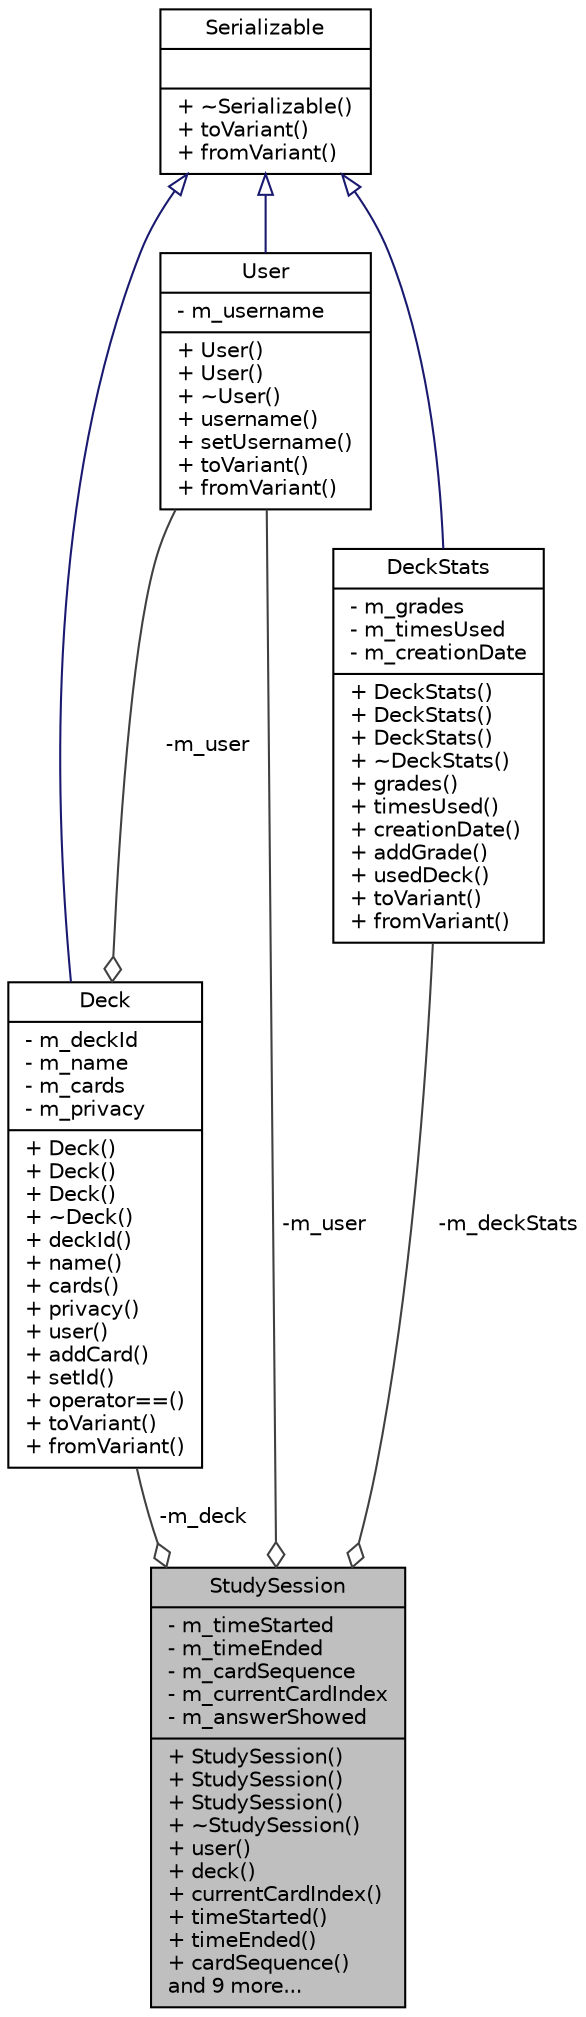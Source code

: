 digraph "StudySession"
{
 // LATEX_PDF_SIZE
  edge [fontname="Helvetica",fontsize="10",labelfontname="Helvetica",labelfontsize="10"];
  node [fontname="Helvetica",fontsize="10",shape=record];
  Node1 [label="{StudySession\n|- m_timeStarted\l- m_timeEnded\l- m_cardSequence\l- m_currentCardIndex\l- m_answerShowed\l|+ StudySession()\l+ StudySession()\l+ StudySession()\l+ ~StudySession()\l+ user()\l+ deck()\l+ currentCardIndex()\l+ timeStarted()\l+ timeEnded()\l+ cardSequence()\land 9 more...\l}",height=0.2,width=0.4,color="black", fillcolor="grey75", style="filled", fontcolor="black",tooltip=" "];
  Node2 -> Node1 [color="grey25",fontsize="10",style="solid",label=" -m_deck" ,arrowhead="odiamond"];
  Node2 [label="{Deck\n|- m_deckId\l- m_name\l- m_cards\l- m_privacy\l|+ Deck()\l+ Deck()\l+ Deck()\l+ ~Deck()\l+ deckId()\l+ name()\l+ cards()\l+ privacy()\l+ user()\l+ addCard()\l+ setId()\l+ operator==()\l+ toVariant()\l+ fromVariant()\l}",height=0.2,width=0.4,color="black", fillcolor="white", style="filled",URL="$classDeck.html",tooltip=" "];
  Node3 -> Node2 [dir="back",color="midnightblue",fontsize="10",style="solid",arrowtail="onormal"];
  Node3 [label="{Serializable\n||+ ~Serializable()\l+ toVariant()\l+ fromVariant()\l}",height=0.2,width=0.4,color="black", fillcolor="white", style="filled",URL="$classSerializable.html",tooltip=" "];
  Node4 -> Node2 [color="grey25",fontsize="10",style="solid",label=" -m_user" ,arrowhead="odiamond"];
  Node4 [label="{User\n|- m_username\l|+ User()\l+ User()\l+ ~User()\l+ username()\l+ setUsername()\l+ toVariant()\l+ fromVariant()\l}",height=0.2,width=0.4,color="black", fillcolor="white", style="filled",URL="$classUser.html",tooltip=" "];
  Node3 -> Node4 [dir="back",color="midnightblue",fontsize="10",style="solid",arrowtail="onormal"];
  Node4 -> Node1 [color="grey25",fontsize="10",style="solid",label=" -m_user" ,arrowhead="odiamond"];
  Node5 -> Node1 [color="grey25",fontsize="10",style="solid",label=" -m_deckStats" ,arrowhead="odiamond"];
  Node5 [label="{DeckStats\n|- m_grades\l- m_timesUsed\l- m_creationDate\l|+ DeckStats()\l+ DeckStats()\l+ DeckStats()\l+ ~DeckStats()\l+ grades()\l+ timesUsed()\l+ creationDate()\l+ addGrade()\l+ usedDeck()\l+ toVariant()\l+ fromVariant()\l}",height=0.2,width=0.4,color="black", fillcolor="white", style="filled",URL="$classDeckStats.html",tooltip=" "];
  Node3 -> Node5 [dir="back",color="midnightblue",fontsize="10",style="solid",arrowtail="onormal"];
}
